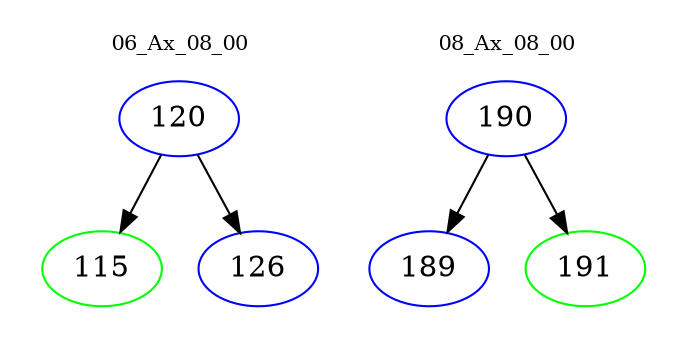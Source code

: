 digraph{
subgraph cluster_0 {
color = white
label = "06_Ax_08_00";
fontsize=10;
T0_120 [label="120", color="blue"]
T0_120 -> T0_115 [color="black"]
T0_115 [label="115", color="green"]
T0_120 -> T0_126 [color="black"]
T0_126 [label="126", color="blue"]
}
subgraph cluster_1 {
color = white
label = "08_Ax_08_00";
fontsize=10;
T1_190 [label="190", color="blue"]
T1_190 -> T1_189 [color="black"]
T1_189 [label="189", color="blue"]
T1_190 -> T1_191 [color="black"]
T1_191 [label="191", color="green"]
}
}

